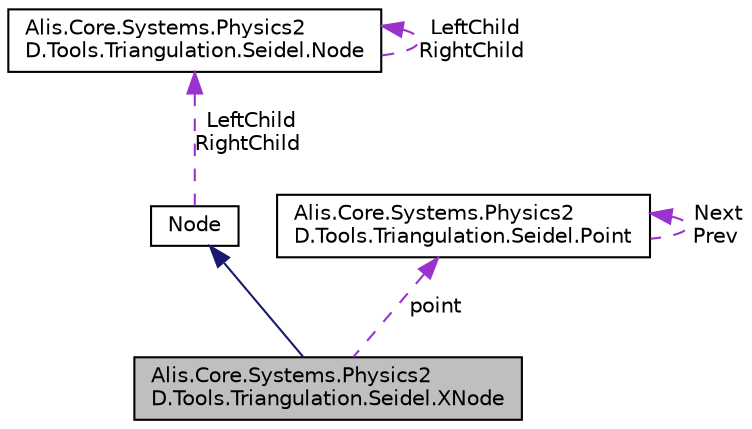 digraph "Alis.Core.Systems.Physics2D.Tools.Triangulation.Seidel.XNode"
{
 // LATEX_PDF_SIZE
  edge [fontname="Helvetica",fontsize="10",labelfontname="Helvetica",labelfontsize="10"];
  node [fontname="Helvetica",fontsize="10",shape=record];
  Node1 [label="Alis.Core.Systems.Physics2\lD.Tools.Triangulation.Seidel.XNode",height=0.2,width=0.4,color="black", fillcolor="grey75", style="filled", fontcolor="black",tooltip="The node class"];
  Node2 -> Node1 [dir="back",color="midnightblue",fontsize="10",style="solid",fontname="Helvetica"];
  Node2 [label="Node",height=0.2,width=0.4,color="black", fillcolor="white", style="filled",URL="$class_alis_1_1_core_1_1_systems_1_1_physics2_d_1_1_tools_1_1_triangulation_1_1_seidel_1_1_node.html",tooltip="The node class"];
  Node3 -> Node2 [dir="back",color="darkorchid3",fontsize="10",style="dashed",label=" LeftChild\nRightChild" ,fontname="Helvetica"];
  Node3 [label="Alis.Core.Systems.Physics2\lD.Tools.Triangulation.Seidel.Node",height=0.2,width=0.4,color="black", fillcolor="white", style="filled",URL="$class_alis_1_1_core_1_1_systems_1_1_physics2_d_1_1_tools_1_1_triangulation_1_1_seidel_1_1_node.html",tooltip="The node class"];
  Node3 -> Node3 [dir="back",color="darkorchid3",fontsize="10",style="dashed",label=" LeftChild\nRightChild" ,fontname="Helvetica"];
  Node4 -> Node1 [dir="back",color="darkorchid3",fontsize="10",style="dashed",label=" point" ,fontname="Helvetica"];
  Node4 [label="Alis.Core.Systems.Physics2\lD.Tools.Triangulation.Seidel.Point",height=0.2,width=0.4,color="black", fillcolor="white", style="filled",URL="$class_alis_1_1_core_1_1_systems_1_1_physics2_d_1_1_tools_1_1_triangulation_1_1_seidel_1_1_point.html",tooltip="The point class"];
  Node4 -> Node4 [dir="back",color="darkorchid3",fontsize="10",style="dashed",label=" Next\nPrev" ,fontname="Helvetica"];
}
